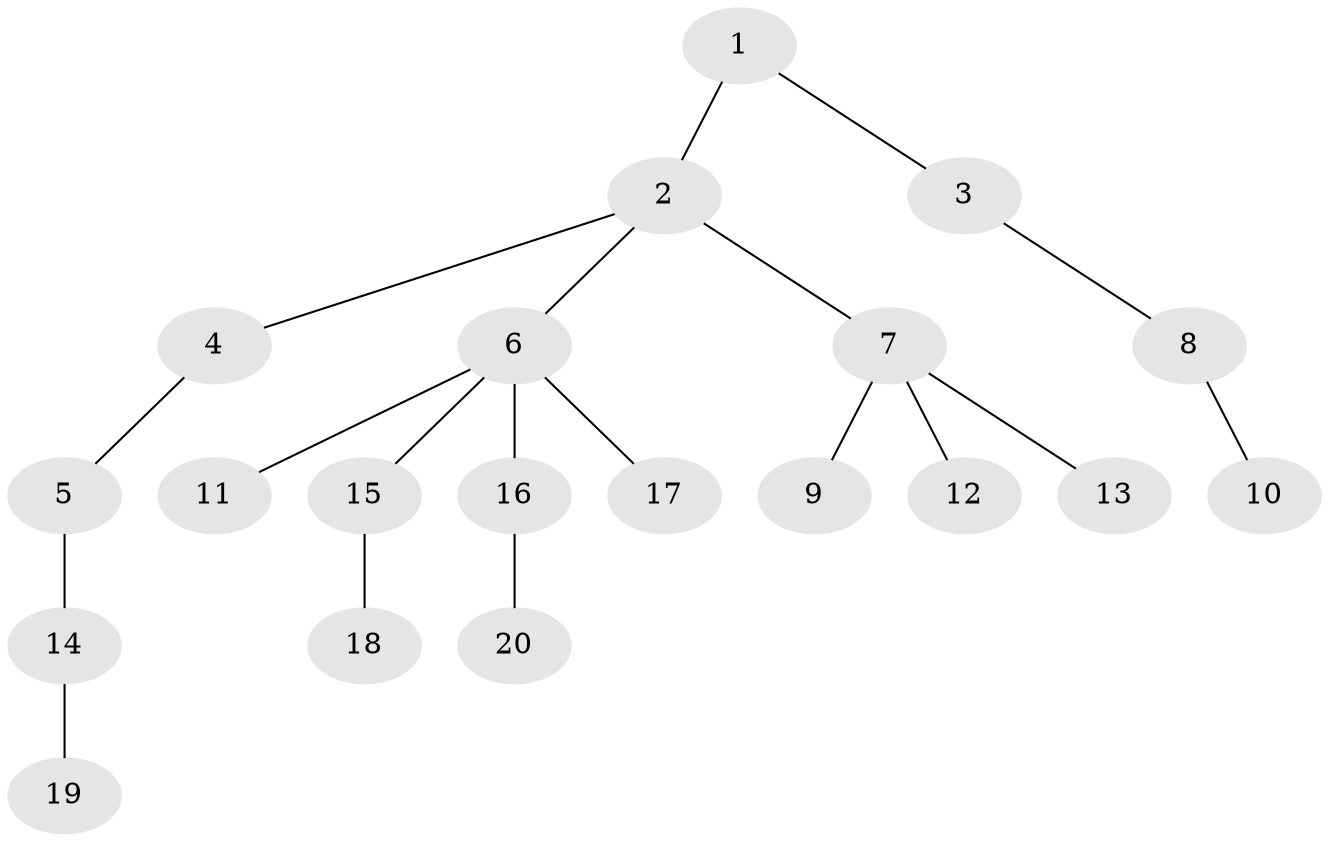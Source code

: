 // Generated by graph-tools (version 1.1) at 2025/46/02/15/25 05:46:28]
// undirected, 20 vertices, 19 edges
graph export_dot {
graph [start="1"]
  node [color=gray90,style=filled];
  1;
  2;
  3;
  4;
  5;
  6;
  7;
  8;
  9;
  10;
  11;
  12;
  13;
  14;
  15;
  16;
  17;
  18;
  19;
  20;
  1 -- 2;
  1 -- 3;
  2 -- 4;
  2 -- 6;
  2 -- 7;
  3 -- 8;
  4 -- 5;
  5 -- 14;
  6 -- 11;
  6 -- 15;
  6 -- 16;
  6 -- 17;
  7 -- 9;
  7 -- 12;
  7 -- 13;
  8 -- 10;
  14 -- 19;
  15 -- 18;
  16 -- 20;
}
